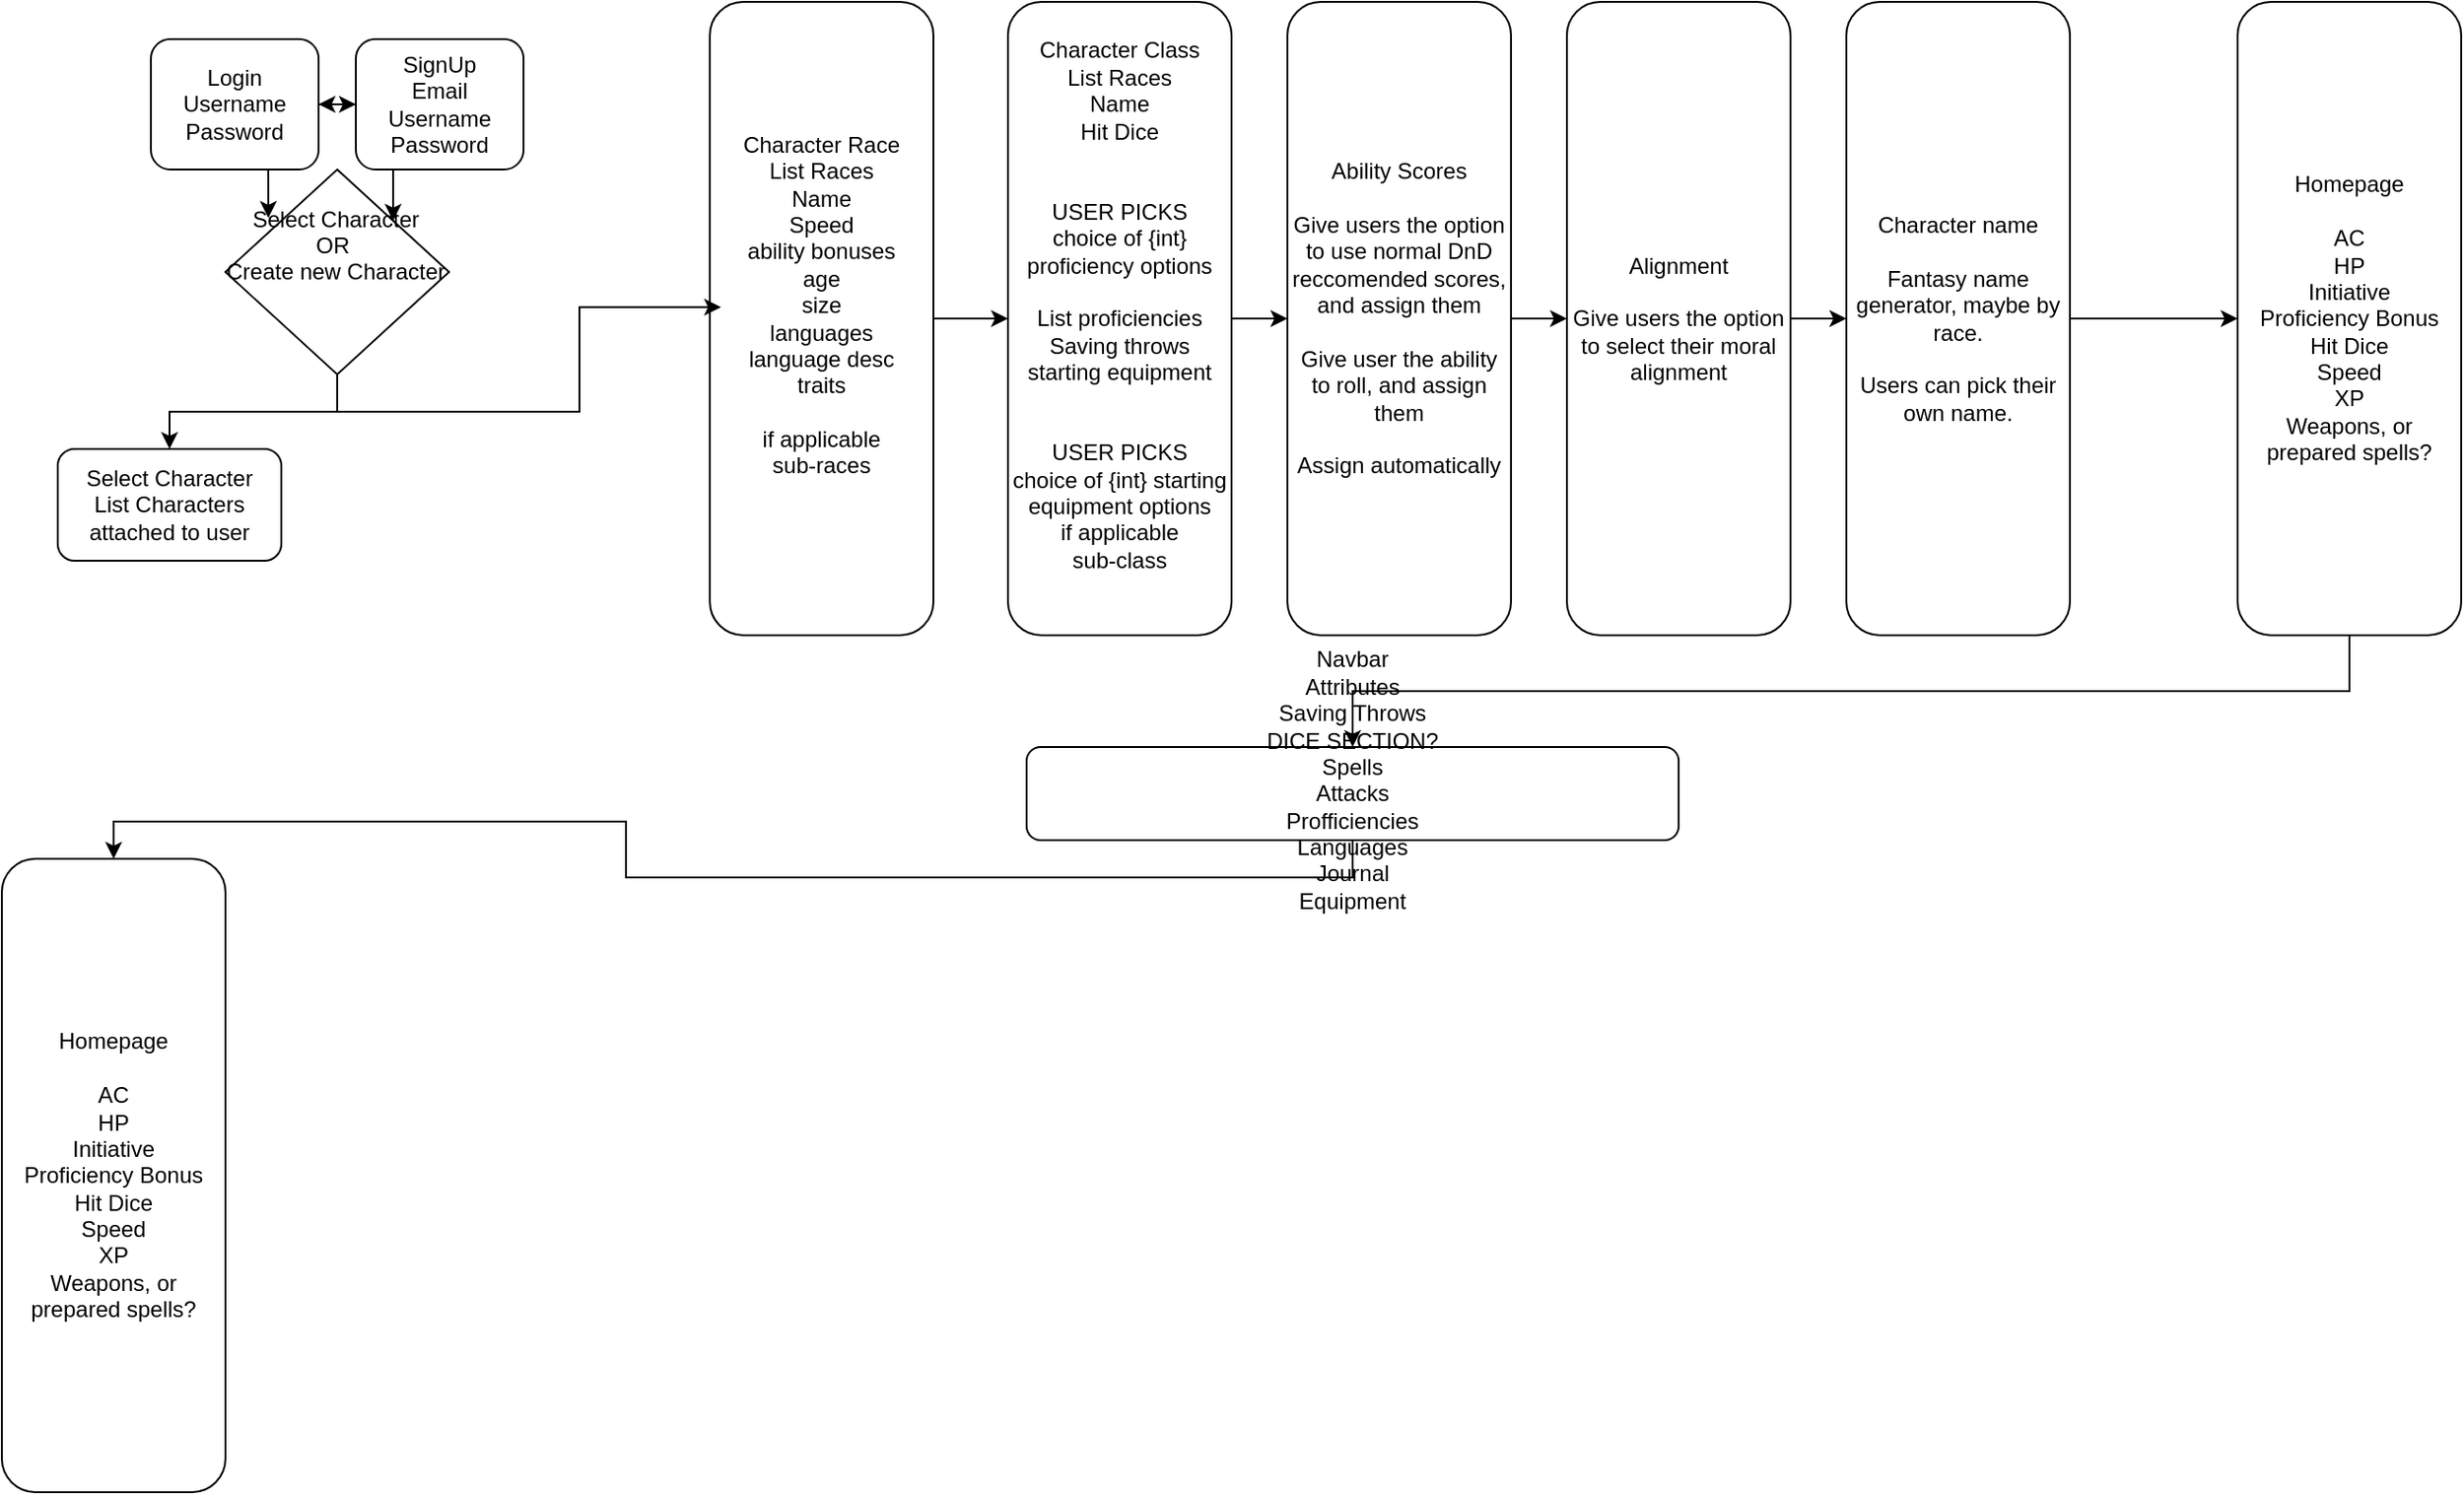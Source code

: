 <mxfile version="22.0.4" type="github">
  <diagram name="Page-1" id="2YBvvXClWsGukQMizWep">
    <mxGraphModel dx="2359" dy="751" grid="1" gridSize="10" guides="1" tooltips="1" connect="1" arrows="1" fold="1" page="1" pageScale="1" pageWidth="850" pageHeight="1100" math="0" shadow="0">
      <root>
        <mxCell id="0" />
        <mxCell id="1" parent="0" />
        <mxCell id="02a1hrufcKxzjUFTl4vt-19" style="edgeStyle=orthogonalEdgeStyle;rounded=0;orthogonalLoop=1;jettySize=auto;html=1;exitX=1;exitY=0.5;exitDx=0;exitDy=0;entryX=0;entryY=0.5;entryDx=0;entryDy=0;" parent="1" source="02a1hrufcKxzjUFTl4vt-3" target="02a1hrufcKxzjUFTl4vt-4" edge="1">
          <mxGeometry relative="1" as="geometry" />
        </mxCell>
        <mxCell id="02a1hrufcKxzjUFTl4vt-3" value="&lt;div&gt;Login&lt;/div&gt;&lt;div&gt;Username&lt;/div&gt;&lt;div&gt;Password&lt;br&gt;&lt;/div&gt;" style="rounded=1;whiteSpace=wrap;html=1;" parent="1" vertex="1">
          <mxGeometry x="-720" y="40" width="90" height="70" as="geometry" />
        </mxCell>
        <mxCell id="02a1hrufcKxzjUFTl4vt-20" style="edgeStyle=orthogonalEdgeStyle;rounded=0;orthogonalLoop=1;jettySize=auto;html=1;exitX=0;exitY=0.5;exitDx=0;exitDy=0;" parent="1" source="02a1hrufcKxzjUFTl4vt-4" edge="1">
          <mxGeometry relative="1" as="geometry">
            <mxPoint x="-630" y="75" as="targetPoint" />
          </mxGeometry>
        </mxCell>
        <mxCell id="02a1hrufcKxzjUFTl4vt-24" style="edgeStyle=orthogonalEdgeStyle;rounded=0;orthogonalLoop=1;jettySize=auto;html=1;exitX=0.5;exitY=1;exitDx=0;exitDy=0;entryX=1;entryY=0;entryDx=0;entryDy=0;" parent="1" source="02a1hrufcKxzjUFTl4vt-4" target="02a1hrufcKxzjUFTl4vt-9" edge="1">
          <mxGeometry relative="1" as="geometry" />
        </mxCell>
        <mxCell id="02a1hrufcKxzjUFTl4vt-4" value="&lt;div&gt;SignUp&lt;/div&gt;&lt;div&gt;Email&lt;br&gt;&lt;/div&gt;&lt;div&gt;Username&lt;/div&gt;&lt;div&gt;Password&lt;br&gt;&lt;/div&gt;" style="rounded=1;whiteSpace=wrap;html=1;" parent="1" vertex="1">
          <mxGeometry x="-610" y="40" width="90" height="70" as="geometry" />
        </mxCell>
        <mxCell id="02a1hrufcKxzjUFTl4vt-17" style="edgeStyle=orthogonalEdgeStyle;rounded=0;orthogonalLoop=1;jettySize=auto;html=1;exitX=0.5;exitY=1;exitDx=0;exitDy=0;" parent="1" source="02a1hrufcKxzjUFTl4vt-9" target="02a1hrufcKxzjUFTl4vt-12" edge="1">
          <mxGeometry relative="1" as="geometry" />
        </mxCell>
        <mxCell id="02a1hrufcKxzjUFTl4vt-9" value="&lt;div align=&quot;center&quot;&gt;Select Character&lt;/div&gt;&lt;div align=&quot;center&quot;&gt;OR&amp;nbsp; &lt;br&gt;&lt;/div&gt;&lt;div align=&quot;center&quot;&gt;Create new Character&lt;/div&gt;&lt;div&gt;&lt;div align=&quot;center&quot;&gt;&lt;br&gt;&lt;/div&gt;&lt;br&gt;&lt;/div&gt;" style="rhombus;whiteSpace=wrap;html=1;align=right;" parent="1" vertex="1">
          <mxGeometry x="-680" y="110" width="120" height="110" as="geometry" />
        </mxCell>
        <mxCell id="02a1hrufcKxzjUFTl4vt-16" style="edgeStyle=orthogonalEdgeStyle;rounded=0;orthogonalLoop=1;jettySize=auto;html=1;" parent="1" source="02a1hrufcKxzjUFTl4vt-11" target="02a1hrufcKxzjUFTl4vt-15" edge="1">
          <mxGeometry relative="1" as="geometry" />
        </mxCell>
        <mxCell id="02a1hrufcKxzjUFTl4vt-11" value="&lt;div&gt;Character Race&lt;/div&gt;&lt;div&gt;List Races&lt;/div&gt;&lt;div&gt;Name&lt;/div&gt;&lt;div&gt;Speed&lt;/div&gt;&lt;div&gt;ability bonuses&lt;/div&gt;&lt;div&gt;age&lt;/div&gt;&lt;div&gt;size&lt;/div&gt;&lt;div&gt;languages&lt;/div&gt;&lt;div&gt;language desc&lt;/div&gt;&lt;div&gt;traits&lt;/div&gt;&lt;div&gt;&lt;br&gt;&lt;/div&gt;&lt;div&gt;if applicable&lt;/div&gt;&lt;div&gt;sub-races&lt;br&gt;&lt;/div&gt;&lt;div&gt;&lt;br&gt;&lt;/div&gt;" style="rounded=1;whiteSpace=wrap;html=1;" parent="1" vertex="1">
          <mxGeometry x="-420" y="20" width="120" height="340" as="geometry" />
        </mxCell>
        <mxCell id="02a1hrufcKxzjUFTl4vt-13" value="" style="endArrow=none;dashed=1;html=1;rounded=0;" parent="1" target="02a1hrufcKxzjUFTl4vt-12" edge="1">
          <mxGeometry width="50" height="50" relative="1" as="geometry">
            <mxPoint x="-720" y="280" as="sourcePoint" />
            <mxPoint x="-490" y="261" as="targetPoint" />
            <Array as="points" />
          </mxGeometry>
        </mxCell>
        <mxCell id="02a1hrufcKxzjUFTl4vt-12" value="&lt;div&gt;Select Character&lt;/div&gt;&lt;div&gt;List Characters attached to user&lt;br&gt;&lt;/div&gt;" style="rounded=1;whiteSpace=wrap;html=1;" parent="1" vertex="1">
          <mxGeometry x="-770" y="260" width="120" height="60" as="geometry" />
        </mxCell>
        <mxCell id="02a1hrufcKxzjUFTl4vt-26" style="edgeStyle=orthogonalEdgeStyle;rounded=0;orthogonalLoop=1;jettySize=auto;html=1;exitX=1;exitY=0.5;exitDx=0;exitDy=0;entryX=0;entryY=0.5;entryDx=0;entryDy=0;" parent="1" source="02a1hrufcKxzjUFTl4vt-15" target="02a1hrufcKxzjUFTl4vt-25" edge="1">
          <mxGeometry relative="1" as="geometry" />
        </mxCell>
        <mxCell id="02a1hrufcKxzjUFTl4vt-15" value="&lt;div&gt;Character Class&lt;/div&gt;&lt;div&gt;List Races&lt;/div&gt;&lt;div&gt;Name&lt;/div&gt;&lt;div&gt;Hit Dice&lt;br&gt;&lt;/div&gt;&lt;div&gt;&lt;br&gt;&lt;/div&gt;&lt;div&gt;&lt;br&gt;&lt;/div&gt;&lt;div&gt;USER PICKS&lt;/div&gt;&lt;div&gt;choice of {int} proficiency options&lt;br&gt;&lt;/div&gt;&lt;div&gt;&lt;br&gt;&lt;/div&gt;&lt;div&gt;List proficiencies&lt;br&gt;&lt;/div&gt;&lt;div&gt;Saving throws&lt;br&gt;&lt;/div&gt;&lt;div&gt;starting equipment&lt;br&gt;&lt;/div&gt;&lt;div&gt;&lt;br&gt;&lt;/div&gt;&lt;div&gt;&lt;br&gt;&lt;/div&gt;&lt;div&gt;USER PICKS&lt;br&gt;&lt;/div&gt;&lt;div&gt;choice of {int} starting equipment options&lt;br&gt;&lt;/div&gt;&lt;div&gt;if applicable&lt;/div&gt;&lt;div&gt;sub-class&lt;br&gt;&lt;/div&gt;&lt;div&gt;&lt;br&gt;&lt;/div&gt;" style="rounded=1;whiteSpace=wrap;html=1;" parent="1" vertex="1">
          <mxGeometry x="-260" y="20" width="120" height="340" as="geometry" />
        </mxCell>
        <mxCell id="02a1hrufcKxzjUFTl4vt-18" style="edgeStyle=orthogonalEdgeStyle;rounded=0;orthogonalLoop=1;jettySize=auto;html=1;exitX=0.5;exitY=1;exitDx=0;exitDy=0;entryX=0.05;entryY=0.482;entryDx=0;entryDy=0;entryPerimeter=0;" parent="1" source="02a1hrufcKxzjUFTl4vt-9" target="02a1hrufcKxzjUFTl4vt-11" edge="1">
          <mxGeometry relative="1" as="geometry" />
        </mxCell>
        <mxCell id="02a1hrufcKxzjUFTl4vt-23" style="edgeStyle=orthogonalEdgeStyle;rounded=0;orthogonalLoop=1;jettySize=auto;html=1;exitX=0.5;exitY=1;exitDx=0;exitDy=0;entryX=0.192;entryY=0.236;entryDx=0;entryDy=0;entryPerimeter=0;" parent="1" source="02a1hrufcKxzjUFTl4vt-3" target="02a1hrufcKxzjUFTl4vt-9" edge="1">
          <mxGeometry relative="1" as="geometry" />
        </mxCell>
        <mxCell id="02a1hrufcKxzjUFTl4vt-30" style="edgeStyle=orthogonalEdgeStyle;rounded=0;orthogonalLoop=1;jettySize=auto;html=1;exitX=1;exitY=0.5;exitDx=0;exitDy=0;entryX=0;entryY=0.5;entryDx=0;entryDy=0;" parent="1" source="02a1hrufcKxzjUFTl4vt-25" target="02a1hrufcKxzjUFTl4vt-29" edge="1">
          <mxGeometry relative="1" as="geometry" />
        </mxCell>
        <mxCell id="02a1hrufcKxzjUFTl4vt-25" value="&lt;div&gt;Ability Scores&lt;br&gt;&lt;/div&gt;&lt;div&gt;&lt;br&gt;&lt;/div&gt;&lt;div&gt;Give users the option to use normal DnD reccomended scores, and assign them&lt;/div&gt;&lt;div&gt;&lt;br&gt;&lt;/div&gt;&lt;div&gt;Give user the ability to roll, and assign them&lt;/div&gt;&lt;div&gt;&lt;br&gt;&lt;/div&gt;&lt;div&gt;Assign automatically&lt;br&gt;&lt;/div&gt;" style="rounded=1;whiteSpace=wrap;html=1;" parent="1" vertex="1">
          <mxGeometry x="-110" y="20" width="120" height="340" as="geometry" />
        </mxCell>
        <mxCell id="Y-s6kddwc_BUuv9eixKW-2" style="edgeStyle=orthogonalEdgeStyle;rounded=0;orthogonalLoop=1;jettySize=auto;html=1;exitX=1;exitY=0.5;exitDx=0;exitDy=0;entryX=0;entryY=0.5;entryDx=0;entryDy=0;" edge="1" parent="1" source="02a1hrufcKxzjUFTl4vt-27" target="Y-s6kddwc_BUuv9eixKW-1">
          <mxGeometry relative="1" as="geometry" />
        </mxCell>
        <mxCell id="02a1hrufcKxzjUFTl4vt-27" value="&lt;div&gt;Character name&lt;br&gt;&lt;/div&gt;&lt;div&gt;&lt;br&gt;&lt;/div&gt;&lt;div&gt;Fantasy name generator, maybe by race.&lt;/div&gt;&lt;div&gt;&lt;br&gt;&lt;/div&gt;&lt;div&gt;Users can pick their own name. &lt;br&gt;&lt;/div&gt;" style="rounded=1;whiteSpace=wrap;html=1;" parent="1" vertex="1">
          <mxGeometry x="190" y="20" width="120" height="340" as="geometry" />
        </mxCell>
        <mxCell id="02a1hrufcKxzjUFTl4vt-31" style="edgeStyle=orthogonalEdgeStyle;rounded=0;orthogonalLoop=1;jettySize=auto;html=1;exitX=1;exitY=0.5;exitDx=0;exitDy=0;entryX=0;entryY=0.5;entryDx=0;entryDy=0;" parent="1" source="02a1hrufcKxzjUFTl4vt-29" target="02a1hrufcKxzjUFTl4vt-27" edge="1">
          <mxGeometry relative="1" as="geometry" />
        </mxCell>
        <mxCell id="02a1hrufcKxzjUFTl4vt-29" value="&lt;div&gt;Alignment&lt;br&gt;&lt;/div&gt;&lt;div&gt;&lt;br&gt;&lt;/div&gt;&lt;div&gt;Give users the option to select their moral alignment&lt;br&gt;&lt;/div&gt;" style="rounded=1;whiteSpace=wrap;html=1;" parent="1" vertex="1">
          <mxGeometry x="40" y="20" width="120" height="340" as="geometry" />
        </mxCell>
        <mxCell id="Y-s6kddwc_BUuv9eixKW-7" style="edgeStyle=orthogonalEdgeStyle;rounded=0;orthogonalLoop=1;jettySize=auto;html=1;exitX=0.5;exitY=1;exitDx=0;exitDy=0;" edge="1" parent="1" source="Y-s6kddwc_BUuv9eixKW-1" target="Y-s6kddwc_BUuv9eixKW-6">
          <mxGeometry relative="1" as="geometry" />
        </mxCell>
        <mxCell id="Y-s6kddwc_BUuv9eixKW-1" value="&lt;div&gt;Homepage&lt;/div&gt;&lt;div&gt;&lt;br&gt;&lt;/div&gt;&lt;div&gt;AC&lt;/div&gt;&lt;div&gt;HP&lt;/div&gt;&lt;div&gt;Initiative&lt;/div&gt;&lt;div&gt;Proficiency Bonus&lt;/div&gt;&lt;div&gt;Hit Dice&lt;/div&gt;&lt;div&gt;Speed&lt;/div&gt;&lt;div&gt;XP&lt;/div&gt;&lt;div&gt;Weapons, or prepared spells?&lt;br&gt;&lt;/div&gt;" style="rounded=1;whiteSpace=wrap;html=1;" vertex="1" parent="1">
          <mxGeometry x="400" y="20" width="120" height="340" as="geometry" />
        </mxCell>
        <mxCell id="Y-s6kddwc_BUuv9eixKW-3" value="&lt;div&gt;Homepage&lt;/div&gt;&lt;div&gt;&lt;br&gt;&lt;/div&gt;&lt;div&gt;AC&lt;/div&gt;&lt;div&gt;HP&lt;/div&gt;&lt;div&gt;Initiative&lt;/div&gt;&lt;div&gt;Proficiency Bonus&lt;/div&gt;&lt;div&gt;Hit Dice&lt;/div&gt;&lt;div&gt;Speed&lt;/div&gt;&lt;div&gt;XP&lt;/div&gt;&lt;div&gt;Weapons, or prepared spells?&lt;br&gt;&lt;/div&gt;" style="rounded=1;whiteSpace=wrap;html=1;" vertex="1" parent="1">
          <mxGeometry x="-800" y="480" width="120" height="340" as="geometry" />
        </mxCell>
        <mxCell id="Y-s6kddwc_BUuv9eixKW-8" style="edgeStyle=orthogonalEdgeStyle;rounded=0;orthogonalLoop=1;jettySize=auto;html=1;exitX=0.5;exitY=1;exitDx=0;exitDy=0;entryX=0.5;entryY=0;entryDx=0;entryDy=0;" edge="1" parent="1" source="Y-s6kddwc_BUuv9eixKW-6" target="Y-s6kddwc_BUuv9eixKW-3">
          <mxGeometry relative="1" as="geometry" />
        </mxCell>
        <mxCell id="Y-s6kddwc_BUuv9eixKW-6" value="&lt;div&gt;Navbar&lt;/div&gt;&lt;div&gt;Attributes&lt;/div&gt;&lt;div&gt;Saving Throws&lt;/div&gt;&lt;div&gt;DICE SECTION?&lt;/div&gt;&lt;div&gt;Spells&lt;/div&gt;&lt;div&gt;Attacks&lt;/div&gt;&lt;div&gt;Profficiencies&lt;/div&gt;&lt;div&gt;Languages&lt;/div&gt;&lt;div&gt;Journal&lt;/div&gt;&lt;div&gt;Equipment&lt;br&gt;&lt;/div&gt;&lt;div&gt;&lt;br&gt;&lt;/div&gt;" style="rounded=1;whiteSpace=wrap;html=1;" vertex="1" parent="1">
          <mxGeometry x="-250" y="420" width="350" height="50" as="geometry" />
        </mxCell>
      </root>
    </mxGraphModel>
  </diagram>
</mxfile>
